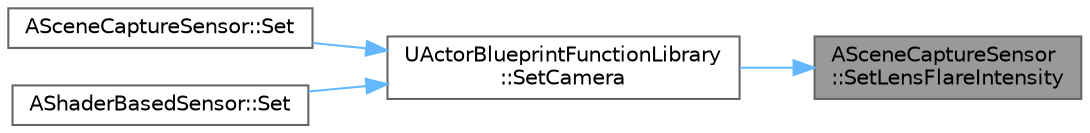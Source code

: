 digraph "ASceneCaptureSensor::SetLensFlareIntensity"
{
 // INTERACTIVE_SVG=YES
 // LATEX_PDF_SIZE
  bgcolor="transparent";
  edge [fontname=Helvetica,fontsize=10,labelfontname=Helvetica,labelfontsize=10];
  node [fontname=Helvetica,fontsize=10,shape=box,height=0.2,width=0.4];
  rankdir="RL";
  Node1 [id="Node000001",label="ASceneCaptureSensor\l::SetLensFlareIntensity",height=0.2,width=0.4,color="gray40", fillcolor="grey60", style="filled", fontcolor="black",tooltip=" "];
  Node1 -> Node2 [id="edge1_Node000001_Node000002",dir="back",color="steelblue1",style="solid",tooltip=" "];
  Node2 [id="Node000002",label="UActorBlueprintFunctionLibrary\l::SetCamera",height=0.2,width=0.4,color="grey40", fillcolor="white", style="filled",URL="$dd/da3/classUActorBlueprintFunctionLibrary.html#a6a1fcb0b47cb61691281c6ca5693908f",tooltip=" "];
  Node2 -> Node3 [id="edge2_Node000002_Node000003",dir="back",color="steelblue1",style="solid",tooltip=" "];
  Node3 [id="Node000003",label="ASceneCaptureSensor::Set",height=0.2,width=0.4,color="grey40", fillcolor="white", style="filled",URL="$d4/d60/classASceneCaptureSensor.html#a1a574afa79fb5ecf6425b0f8f48aa9d0",tooltip=" "];
  Node2 -> Node4 [id="edge3_Node000002_Node000004",dir="back",color="steelblue1",style="solid",tooltip=" "];
  Node4 [id="Node000004",label="AShaderBasedSensor::Set",height=0.2,width=0.4,color="grey40", fillcolor="white", style="filled",URL="$da/dd3/classAShaderBasedSensor.html#a35a622b1b796b8e91569888c649c43d1",tooltip=" "];
}
